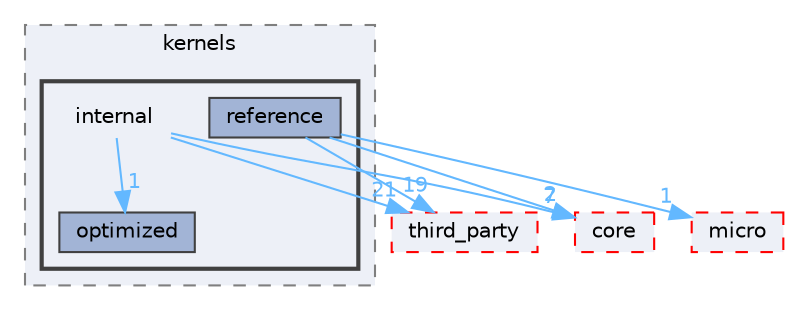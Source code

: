 digraph "Face_Access_inferencing/src/edge-impulse-sdk/tensorflow/lite/kernels/internal"
{
 // LATEX_PDF_SIZE
  bgcolor="transparent";
  edge [fontname=Helvetica,fontsize=10,labelfontname=Helvetica,labelfontsize=10];
  node [fontname=Helvetica,fontsize=10,shape=box,height=0.2,width=0.4];
  compound=true
  subgraph clusterdir_248234859e74565ab0a1ed75f89f7de6 {
    graph [ bgcolor="#edf0f7", pencolor="grey50", label="kernels", fontname=Helvetica,fontsize=10 style="filled,dashed", URL="dir_248234859e74565ab0a1ed75f89f7de6.html",tooltip=""]
  subgraph clusterdir_cb9d2711fd6f9fa370ea69752f915f38 {
    graph [ bgcolor="#edf0f7", pencolor="grey25", label="", fontname=Helvetica,fontsize=10 style="filled,bold", URL="dir_cb9d2711fd6f9fa370ea69752f915f38.html",tooltip=""]
    dir_cb9d2711fd6f9fa370ea69752f915f38 [shape=plaintext, label="internal"];
  dir_1e5f4751b840a6f2c1d033c9d4c9461a [label="optimized", fillcolor="#a2b4d6", color="grey25", style="filled", URL="dir_1e5f4751b840a6f2c1d033c9d4c9461a.html",tooltip=""];
  dir_90fc9119189fd5515276ab1f3c5846e3 [label="reference", fillcolor="#a2b4d6", color="grey25", style="filled", URL="dir_90fc9119189fd5515276ab1f3c5846e3.html",tooltip=""];
  }
  }
  dir_2a457971a8f494342600f6c4d34599ba [label="third_party", fillcolor="#edf0f7", color="red", style="filled,dashed", URL="dir_2a457971a8f494342600f6c4d34599ba.html",tooltip=""];
  dir_b3c97cced610109df57eff930c6e0e69 [label="core", fillcolor="#edf0f7", color="red", style="filled,dashed", URL="dir_b3c97cced610109df57eff930c6e0e69.html",tooltip=""];
  dir_7479794792bf05ac1675800fbf30d968 [label="micro", fillcolor="#edf0f7", color="red", style="filled,dashed", URL="dir_7479794792bf05ac1675800fbf30d968.html",tooltip=""];
  dir_cb9d2711fd6f9fa370ea69752f915f38->dir_1e5f4751b840a6f2c1d033c9d4c9461a [headlabel="1", labeldistance=1.5 headhref="dir_000153_000228.html" href="dir_000153_000228.html" color="steelblue1" fontcolor="steelblue1"];
  dir_cb9d2711fd6f9fa370ea69752f915f38->dir_2a457971a8f494342600f6c4d34599ba [headlabel="21", labeldistance=1.5 headhref="dir_000153_000344.html" href="dir_000153_000344.html" color="steelblue1" fontcolor="steelblue1"];
  dir_cb9d2711fd6f9fa370ea69752f915f38->dir_b3c97cced610109df57eff930c6e0e69 [headlabel="7", labeldistance=1.5 headhref="dir_000153_000072.html" href="dir_000153_000072.html" color="steelblue1" fontcolor="steelblue1"];
  dir_90fc9119189fd5515276ab1f3c5846e3->dir_2a457971a8f494342600f6c4d34599ba [headlabel="19", labeldistance=1.5 headhref="dir_000262_000344.html" href="dir_000262_000344.html" color="steelblue1" fontcolor="steelblue1"];
  dir_90fc9119189fd5515276ab1f3c5846e3->dir_7479794792bf05ac1675800fbf30d968 [headlabel="1", labeldistance=1.5 headhref="dir_000262_000190.html" href="dir_000262_000190.html" color="steelblue1" fontcolor="steelblue1"];
  dir_90fc9119189fd5515276ab1f3c5846e3->dir_b3c97cced610109df57eff930c6e0e69 [headlabel="2", labeldistance=1.5 headhref="dir_000262_000072.html" href="dir_000262_000072.html" color="steelblue1" fontcolor="steelblue1"];
}
